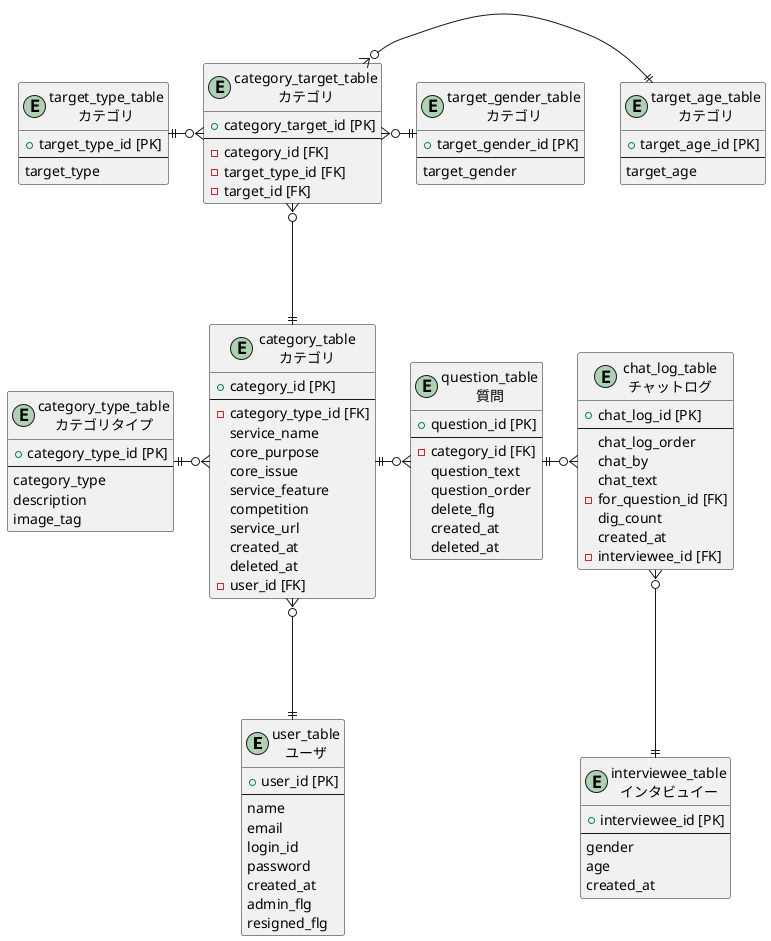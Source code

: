 @startuml tables
entity user_table as "user_table\nユーザ" {
  + user_id [PK]
  --
  name
  email
  login_id
  password
  created_at
  admin_flg
  resigned_flg
}

entity interviewee_table as "interviewee_table\nインタビュイー" {
  + interviewee_id [PK]
  --
  gender
  age
  created_at
}

entity category_table as "category_table\nカテゴリ" {
  + category_id [PK]
  --
  - category_type_id [FK]
  service_name
  core_purpose
  core_issue
  service_feature
  competition
  service_url
  created_at
  deleted_at
  - user_id [FK]
}

entity category_type_table as "category_type_table\nカテゴリタイプ" {
  + category_type_id [PK]
  --
  category_type
  description
  image_tag
}

entity target_type_table as "target_type_table\nカテゴリ" {
  + target_type_id [PK]
  --
  target_type
}

entity target_age_table as "target_age_table\nカテゴリ" {
  + target_age_id [PK]
  --
  target_age
}

entity target_gender_table as "target_gender_table\nカテゴリ" {
  + target_gender_id [PK]
  --
  target_gender
}

entity category_target_table as "category_target_table\nカテゴリ" {
  + category_target_id [PK]
  --
  - category_id [FK]
  - target_type_id [FK]
  - target_id [FK]
}

entity question_table as "question_table\n質問" {
  + question_id [PK]
  --
  - category_id [FK]
  question_text
  question_order
  delete_flg
  created_at
  deleted_at
}


' entity scenario_table as "scenario_table\nシナリオ管理" {
'   + scenario_id [PK]
'   --
'   ' - category_id [FK]
'   distributed_url
'   created_at
'   updated_at
' }

entity chat_log_table as "chat_log_table\nチャットログ" {
  + chat_log_id [PK]
  --
  ' - scenario_id [FK]
  chat_log_order
  chat_by
  chat_text
  - for_question_id [FK]
  dig_count
  created_at
  - interviewee_id [FK]
}

user_table ||-u--o{ category_table
category_type_table ||-r--o{ category_table
target_type_table ||-r--o{ category_target_table
category_table ||-u--o{ category_target_table
target_age_table ||-l--o{ category_target_table
target_gender_table ||-l--o{ category_target_table
category_table ||-r--o{ question_table
interviewee_table ||-u--o{ chat_log_table
question_table ||-r--o{ chat_log_table

@enduml
